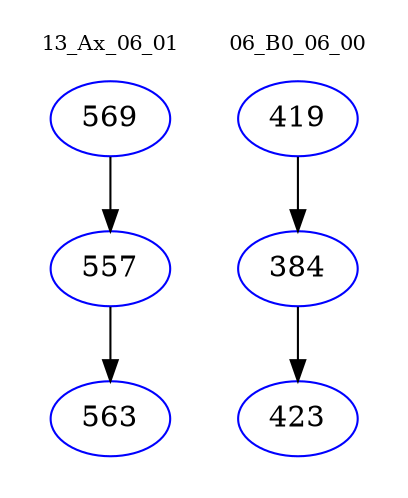 digraph{
subgraph cluster_0 {
color = white
label = "13_Ax_06_01";
fontsize=10;
T0_569 [label="569", color="blue"]
T0_569 -> T0_557 [color="black"]
T0_557 [label="557", color="blue"]
T0_557 -> T0_563 [color="black"]
T0_563 [label="563", color="blue"]
}
subgraph cluster_1 {
color = white
label = "06_B0_06_00";
fontsize=10;
T1_419 [label="419", color="blue"]
T1_419 -> T1_384 [color="black"]
T1_384 [label="384", color="blue"]
T1_384 -> T1_423 [color="black"]
T1_423 [label="423", color="blue"]
}
}
